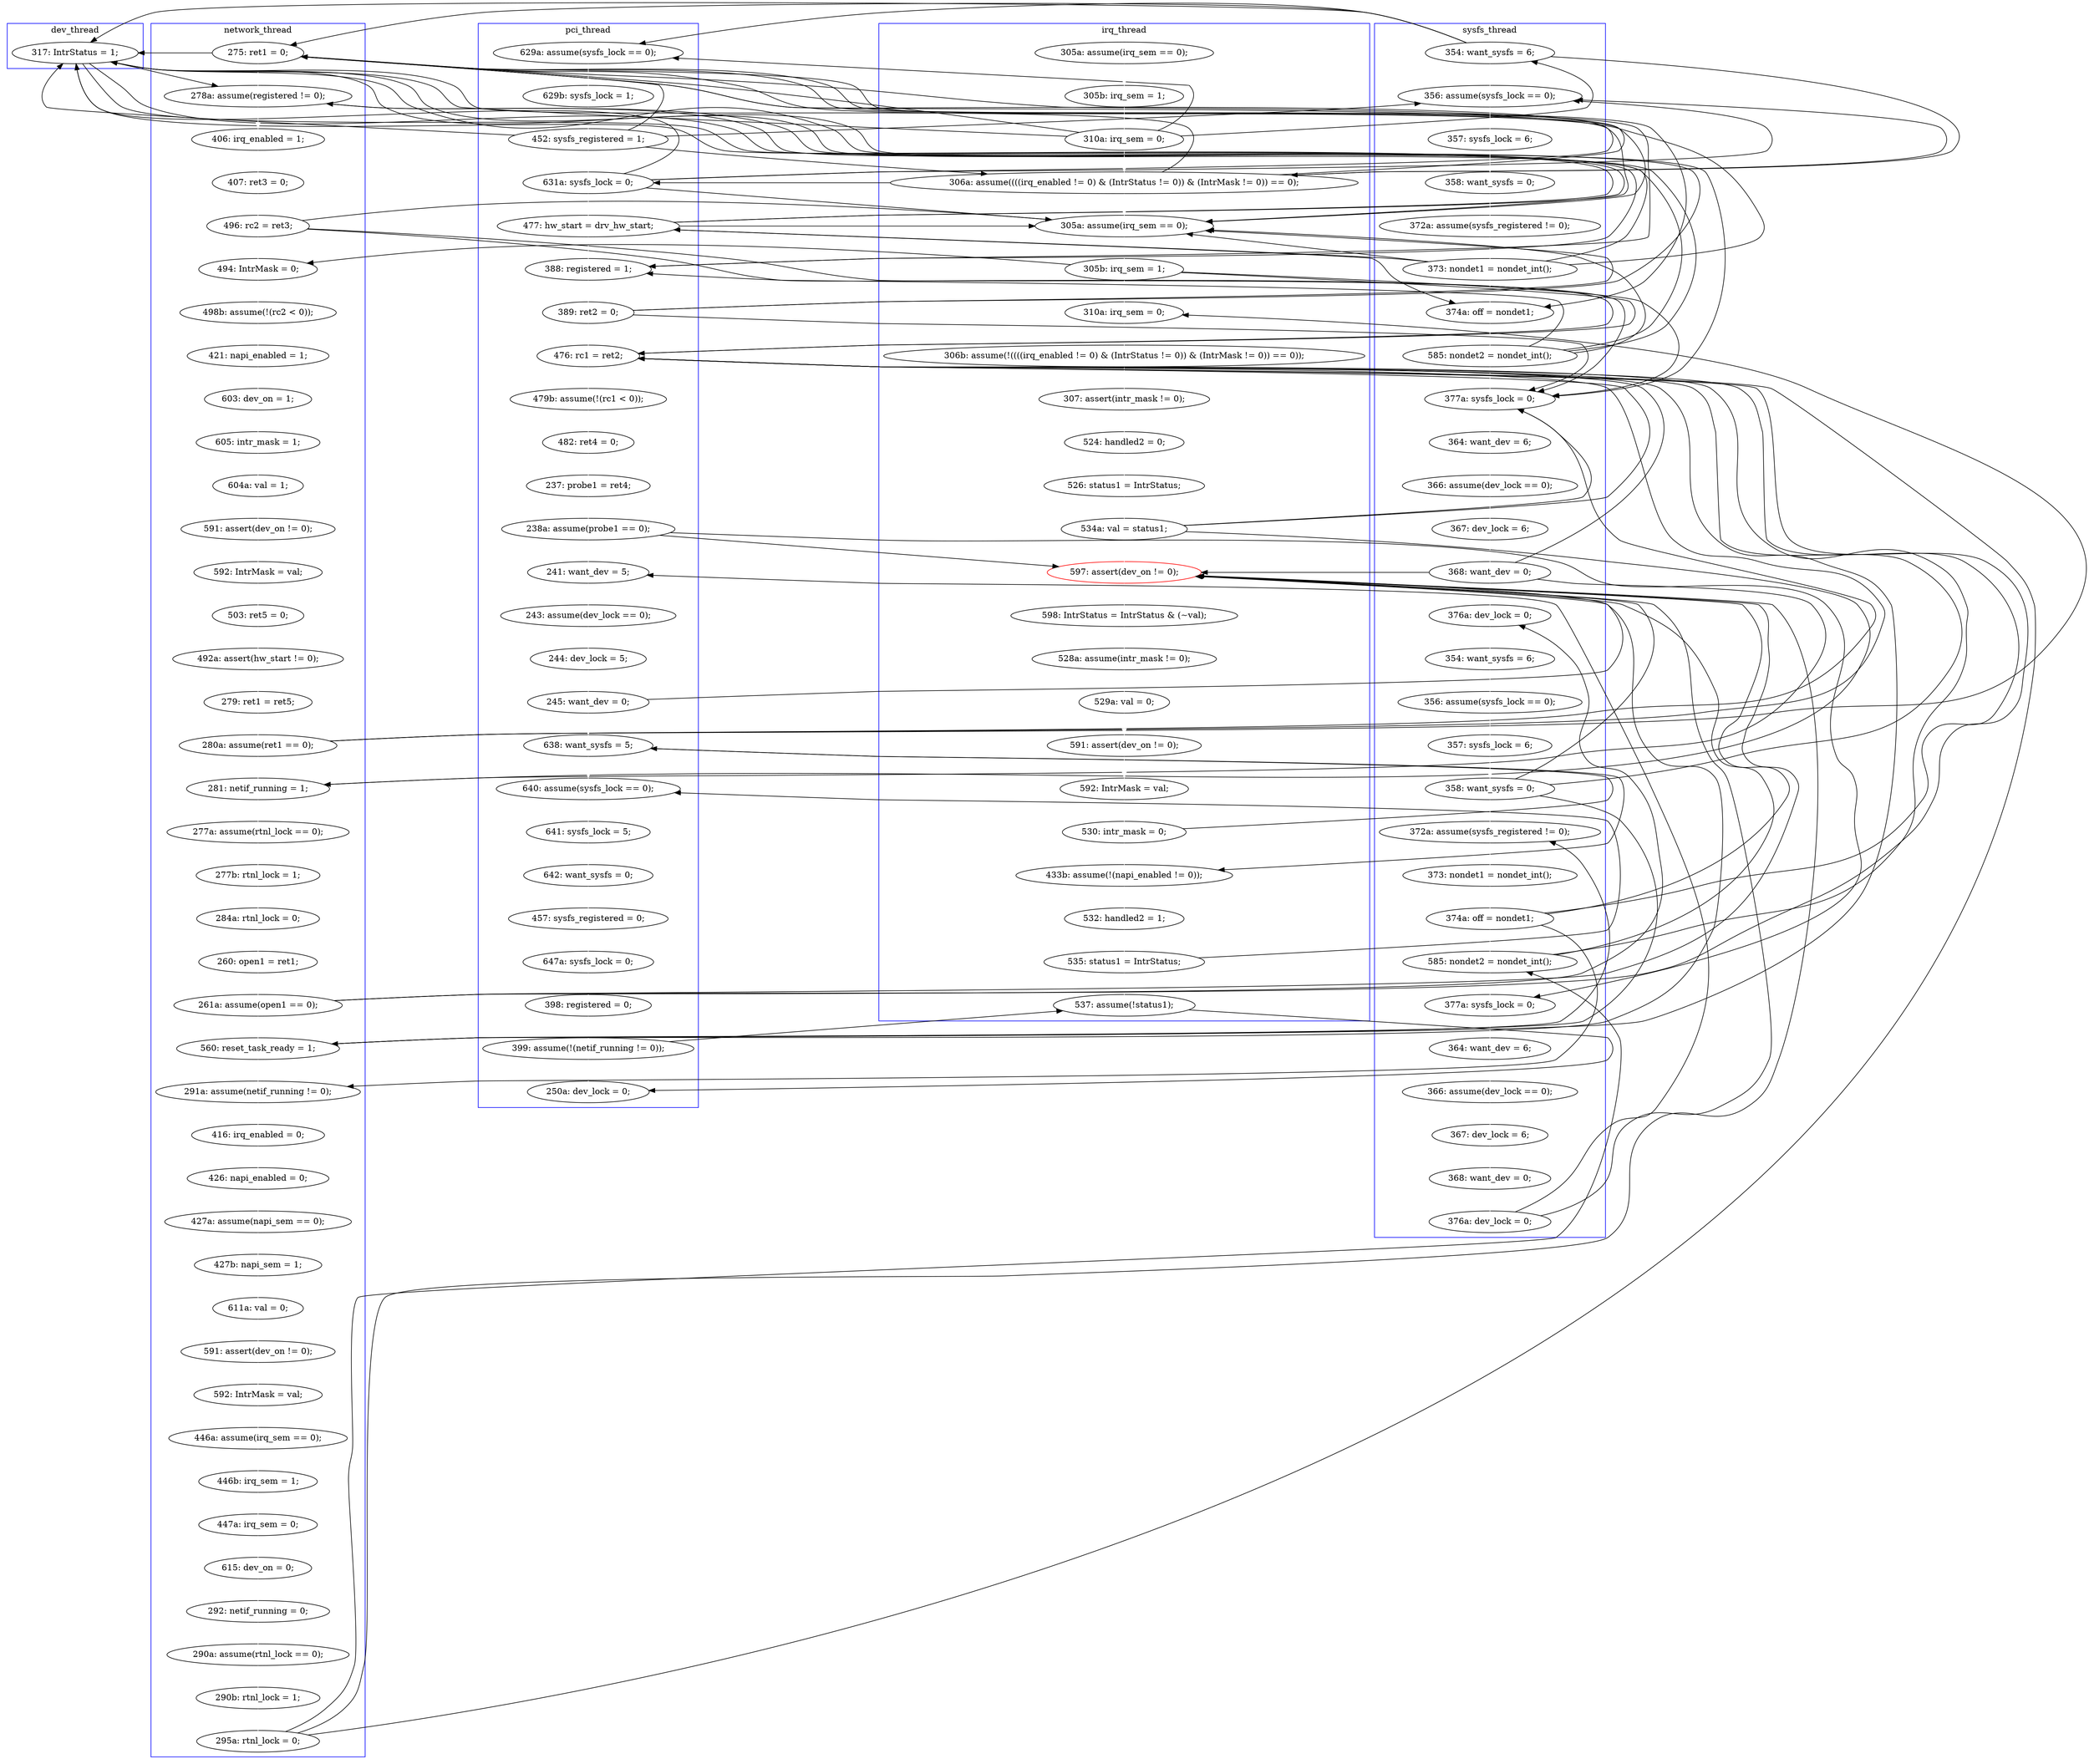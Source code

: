 digraph Counterexample {
	267 -> 268 [color = white, style = solid]
	125 -> 126 [color = black, style = solid, constraint = false]
	44 -> 47 [color = white, style = solid]
	136 -> 138 [color = white, style = solid]
	142 -> 143 [color = white, style = solid]
	232 -> 235 [color = white, style = solid]
	138 -> 144 [color = black, style = solid, constraint = false]
	99 -> 101 [color = black, style = solid, constraint = false]
	189 -> 193 [color = white, style = solid]
	228 -> 229 [color = white, style = solid]
	122 -> 125 [color = white, style = solid]
	239 -> 245 [color = white, style = solid]
	62 -> 101 [color = black, style = solid, constraint = false]
	112 -> 113 [color = white, style = solid]
	53 -> 83 [color = black, style = solid, constraint = false]
	120 -> 121 [color = white, style = solid]
	197 -> 200 [color = white, style = solid]
	252 -> 253 [color = white, style = solid]
	246 -> 250 [color = black, style = solid, constraint = false]
	83 -> 85 [color = black, style = solid, constraint = false]
	146 -> 147 [color = white, style = solid]
	222 -> 223 [color = white, style = solid]
	246 -> 255 [color = white, style = solid]
	125 -> 209 [color = black, style = solid, constraint = false]
	188 -> 189 [color = white, style = solid]
	60 -> 61 [color = white, style = solid]
	77 -> 88 [color = white, style = solid]
	162 -> 231 [color = black, style = solid, constraint = false]
	138 -> 139 [color = black, style = solid, constraint = false]
	220 -> 221 [color = white, style = solid]
	102 -> 103 [color = black, style = solid, constraint = false]
	113 -> 114 [color = white, style = solid]
	218 -> 219 [color = black, style = solid, constraint = false]
	79 -> 82 [color = white, style = solid]
	143 -> 231 [color = black, style = solid, constraint = false]
	160 -> 163 [color = white, style = solid]
	33 -> 43 [color = black, style = solid, constraint = false]
	141 -> 142 [color = white, style = solid]
	231 -> 232 [color = white, style = solid]
	213 -> 215 [color = white, style = solid]
	98 -> 99 [color = white, style = solid]
	61 -> 83 [color = black, style = solid, constraint = false]
	82 -> 139 [color = white, style = solid]
	226 -> 227 [color = black, style = solid, constraint = false]
	229 -> 230 [color = white, style = solid]
	83 -> 101 [color = black, style = solid, constraint = false]
	209 -> 212 [color = white, style = solid]
	230 -> 231 [color = black, style = solid, constraint = false]
	47 -> 77 [color = black, style = solid, constraint = false]
	35 -> 48 [color = black, style = solid, constraint = false]
	48 -> 77 [color = black, style = solid, constraint = false]
	105 -> 108 [color = white, style = solid]
	82 -> 85 [color = black, style = solid, constraint = false]
	48 -> 83 [color = black, style = solid, constraint = false]
	77 -> 101 [color = black, style = solid, constraint = false]
	35 -> 43 [color = black, style = solid, constraint = false]
	29 -> 30 [color = white, style = solid]
	61 -> 101 [color = black, style = solid, constraint = false]
	226 -> 231 [color = black, style = solid, constraint = false]
	61 -> 79 [color = white, style = solid]
	256 -> 257 [color = white, style = solid]
	160 -> 231 [color = black, style = solid, constraint = false]
	208 -> 219 [color = white, style = solid]
	99 -> 209 [color = black, style = solid, constraint = false]
	138 -> 231 [color = white, style = solid]
	230 -> 246 [color = white, style = solid]
	263 -> 267 [color = white, style = solid]
	57 -> 60 [color = white, style = solid]
	129 -> 134 [color = white, style = solid]
	162 -> 163 [color = black, style = solid, constraint = false]
	33 -> 35 [color = black, style = solid, constraint = false]
	253 -> 255 [color = black, style = solid, constraint = false]
	101 -> 102 [color = white, style = solid]
	126 -> 128 [color = white, style = solid]
	35 -> 55 [color = white, style = solid]
	47 -> 55 [color = black, style = solid, constraint = false]
	212 -> 213 [color = white, style = solid]
	48 -> 101 [color = white, style = solid]
	99 -> 139 [color = black, style = solid, constraint = false]
	108 -> 112 [color = white, style = solid]
	171 -> 176 [color = white, style = solid]
	156 -> 158 [color = white, style = solid]
	140 -> 141 [color = white, style = solid]
	77 -> 79 [color = black, style = solid, constraint = false]
	30 -> 33 [color = white, style = solid]
	145 -> 146 [color = white, style = solid]
	245 -> 250 [color = white, style = solid]
	33 -> 83 [color = black, style = solid, constraint = false]
	257 -> 261 [color = white, style = solid]
	86 -> 88 [color = black, style = solid, constraint = false]
	139 -> 140 [color = white, style = solid]
	163 -> 164 [color = white, style = solid]
	82 -> 83 [color = black, style = solid, constraint = false]
	143 -> 153 [color = white, style = solid]
	47 -> 53 [color = white, style = solid]
	62 -> 77 [color = black, style = solid, constraint = false]
	153 -> 156 [color = white, style = solid]
	166 -> 209 [color = black, style = solid, constraint = false]
	160 -> 209 [color = black, style = solid, constraint = false]
	193 -> 194 [color = white, style = solid]
	147 -> 148 [color = white, style = solid]
	48 -> 53 [color = black, style = solid, constraint = false]
	236 -> 238 [color = white, style = solid]
	151 -> 231 [color = black, style = solid, constraint = false]
	219 -> 220 [color = white, style = solid]
	86 -> 209 [color = white, style = solid]
	48 -> 55 [color = black, style = solid, constraint = false]
	61 -> 77 [color = black, style = solid, constraint = false]
	47 -> 83 [color = black, style = solid, constraint = false]
	235 -> 236 [color = white, style = solid]
	166 -> 231 [color = black, style = solid, constraint = false]
	270 -> 276 [color = black, style = solid, constraint = false]
	180 -> 181 [color = white, style = solid]
	143 -> 144 [color = black, style = solid, constraint = false]
	103 -> 105 [color = white, style = solid]
	162 -> 171 [color = white, style = solid]
	128 -> 129 [color = white, style = solid]
	195 -> 197 [color = white, style = solid]
	83 -> 139 [color = black, style = solid, constraint = false]
	82 -> 101 [color = black, style = solid, constraint = false]
	82 -> 88 [color = black, style = solid, constraint = false]
	151 -> 153 [color = black, style = solid, constraint = false]
	83 -> 88 [color = black, style = solid, constraint = false]
	159 -> 160 [color = white, style = solid]
	35 -> 77 [color = black, style = solid, constraint = false]
	200 -> 201 [color = white, style = solid]
	138 -> 209 [color = black, style = solid, constraint = false]
	99 -> 103 [color = white, style = solid]
	56 -> 57 [color = white, style = solid]
	117 -> 120 [color = white, style = solid]
	268 -> 270 [color = black, style = solid, constraint = false]
	238 -> 239 [color = white, style = solid]
	86 -> 101 [color = black, style = solid, constraint = false]
	144 -> 145 [color = white, style = solid]
	85 -> 86 [color = white, style = solid]
	208 -> 231 [color = black, style = solid, constraint = false]
	62 -> 79 [color = black, style = solid, constraint = false]
	181 -> 182 [color = white, style = solid]
	201 -> 202 [color = white, style = solid]
	33 -> 77 [color = black, style = solid, constraint = false]
	102 -> 126 [color = white, style = solid]
	148 -> 151 [color = white, style = solid]
	43 -> 44 [color = white, style = solid]
	203 -> 209 [color = black, style = solid, constraint = false]
	202 -> 203 [color = white, style = solid]
	268 -> 276 [color = white, style = solid]
	218 -> 231 [color = black, style = solid, constraint = false]
	55 -> 56 [color = white, style = solid]
	61 -> 62 [color = black, style = solid, constraint = false]
	35 -> 83 [color = black, style = solid, constraint = false]
	245 -> 246 [color = black, style = solid, constraint = false]
	53 -> 62 [color = white, style = solid]
	215 -> 218 [color = white, style = solid]
	164 -> 166 [color = white, style = solid]
	151 -> 162 [color = white, style = solid]
	194 -> 195 [color = white, style = solid]
	158 -> 159 [color = white, style = solid]
	151 -> 209 [color = black, style = solid, constraint = false]
	88 -> 97 [color = white, style = solid]
	102 -> 209 [color = black, style = solid, constraint = false]
	53 -> 77 [color = black, style = solid, constraint = false]
	125 -> 144 [color = white, style = solid]
	114 -> 116 [color = white, style = solid]
	62 -> 85 [color = white, style = solid]
	160 -> 162 [color = black, style = solid, constraint = false]
	162 -> 209 [color = black, style = solid, constraint = false]
	166 -> 171 [color = black, style = solid, constraint = false]
	97 -> 98 [color = white, style = solid]
	53 -> 55 [color = black, style = solid, constraint = false]
	86 -> 139 [color = black, style = solid, constraint = false]
	134 -> 136 [color = white, style = solid]
	203 -> 231 [color = black, style = solid, constraint = false]
	77 -> 85 [color = black, style = solid, constraint = false]
	203 -> 208 [color = black, style = solid, constraint = false]
	182 -> 186 [color = white, style = solid]
	223 -> 226 [color = white, style = solid]
	53 -> 101 [color = black, style = solid, constraint = false]
	261 -> 263 [color = white, style = solid]
	166 -> 208 [color = white, style = solid]
	186 -> 188 [color = white, style = solid]
	62 -> 83 [color = black, style = solid, constraint = false]
	250 -> 252 [color = white, style = solid]
	121 -> 122 [color = white, style = solid]
	125 -> 139 [color = black, style = solid, constraint = false]
	102 -> 139 [color = black, style = solid, constraint = false]
	221 -> 222 [color = white, style = solid]
	176 -> 180 [color = white, style = solid]
	255 -> 256 [color = white, style = solid]
	253 -> 270 [color = white, style = solid]
	208 -> 209 [color = black, style = solid, constraint = false]
	47 -> 48 [color = black, style = solid, constraint = false]
	227 -> 228 [color = white, style = solid]
	33 -> 48 [color = white, style = solid]
	116 -> 117 [color = white, style = solid]
	143 -> 209 [color = black, style = solid, constraint = false]
	77 -> 83 [color = black, style = solid, constraint = false]
	218 -> 227 [color = white, style = solid]
	subgraph cluster7 {
		label = dev_thread
		color = blue
		83  [label = "317: IntrStatus = 1;"]
	}
	subgraph cluster2 {
		label = network_thread
		color = blue
		116  [label = "591: assert(dev_on != 0);"]
		197  [label = "615: dev_on = 0;"]
		188  [label = "591: assert(dev_on != 0);"]
		125  [label = "280a: assume(ret1 == 0);"]
		99  [label = "496: rc2 = ret3;"]
		182  [label = "427b: napi_sem = 1;"]
		114  [label = "604a: val = 1;"]
		189  [label = "592: IntrMask = val;"]
		151  [label = "261a: assume(open1 == 0);"]
		181  [label = "427a: assume(napi_sem == 0);"]
		122  [label = "279: ret1 = ret5;"]
		108  [label = "421: napi_enabled = 1;"]
		105  [label = "498b: assume(!(rc2 < 0));"]
		202  [label = "290b: rtnl_lock = 1;"]
		88  [label = "278a: assume(registered != 0);"]
		121  [label = "492a: assert(hw_start != 0);"]
		112  [label = "603: dev_on = 1;"]
		194  [label = "446b: irq_sem = 1;"]
		147  [label = "284a: rtnl_lock = 0;"]
		113  [label = "605: intr_mask = 1;"]
		186  [label = "611a: val = 0;"]
		117  [label = "592: IntrMask = val;"]
		180  [label = "426: napi_enabled = 0;"]
		203  [label = "295a: rtnl_lock = 0;"]
		146  [label = "277b: rtnl_lock = 1;"]
		144  [label = "281: netif_running = 1;"]
		103  [label = "494: IntrMask = 0;"]
		148  [label = "260: open1 = ret1;"]
		171  [label = "291a: assume(netif_running != 0);"]
		201  [label = "290a: assume(rtnl_lock == 0);"]
		120  [label = "503: ret5 = 0;"]
		193  [label = "446a: assume(irq_sem == 0);"]
		195  [label = "447a: irq_sem = 0;"]
		176  [label = "416: irq_enabled = 0;"]
		77  [label = "275: ret1 = 0;"]
		98  [label = "407: ret3 = 0;"]
		200  [label = "292: netif_running = 0;"]
		97  [label = "406: irq_enabled = 1;"]
		162  [label = "560: reset_task_ready = 1;"]
		145  [label = "277a: assume(rtnl_lock == 0);"]
	}
	subgraph cluster6 {
		label = sysfs_thread
		color = blue
		163  [label = "372a: assume(sysfs_registered != 0);"]
		82  [label = "585: nondet2 = nondet_int();"]
		153  [label = "376a: dev_lock = 0;"]
		166  [label = "374a: off = nondet1;"]
		142  [label = "367: dev_lock = 6;"]
		139  [label = "377a: sysfs_lock = 0;"]
		79  [label = "374a: off = nondet1;"]
		208  [label = "585: nondet2 = nondet_int();"]
		140  [label = "364: want_dev = 6;"]
		57  [label = "358: want_sysfs = 0;"]
		60  [label = "372a: assume(sysfs_registered != 0);"]
		143  [label = "368: want_dev = 0;"]
		141  [label = "366: assume(dev_lock == 0);"]
		56  [label = "357: sysfs_lock = 6;"]
		158  [label = "356: assume(sysfs_lock == 0);"]
		219  [label = "377a: sysfs_lock = 0;"]
		35  [label = "354: want_sysfs = 6;"]
		61  [label = "373: nondet1 = nondet_int();"]
		222  [label = "367: dev_lock = 6;"]
		164  [label = "373: nondet1 = nondet_int();"]
		55  [label = "356: assume(sysfs_lock == 0);"]
		223  [label = "368: want_dev = 0;"]
		221  [label = "366: assume(dev_lock == 0);"]
		220  [label = "364: want_dev = 6;"]
		226  [label = "376a: dev_lock = 0;"]
		159  [label = "357: sysfs_lock = 6;"]
		156  [label = "354: want_sysfs = 6;"]
		160  [label = "358: want_sysfs = 0;"]
	}
	subgraph cluster3 {
		label = irq_thread
		color = blue
		33  [label = "310a: irq_sem = 0;"]
		270  [label = "537: assume(!status1);"]
		48  [label = "306a: assume((((irq_enabled != 0) & (IntrStatus != 0)) & (IntrMask != 0)) == 0);"]
		30  [label = "305b: irq_sem = 1;"]
		136  [label = "526: status1 = IntrStatus;"]
		101  [label = "305a: assume(irq_sem == 0);"]
		102  [label = "305b: irq_sem = 1;"]
		138  [label = "534a: val = status1;"]
		252  [label = "532: handled2 = 1;"]
		232  [label = "598: IntrStatus = IntrStatus & (~val);"]
		29  [label = "305a: assume(irq_sem == 0);"]
		239  [label = "592: IntrMask = val;"]
		236  [label = "529a: val = 0;"]
		253  [label = "535: status1 = IntrStatus;"]
		128  [label = "306b: assume(!((((irq_enabled != 0) & (IntrStatus != 0)) & (IntrMask != 0)) == 0));"]
		134  [label = "524: handled2 = 0;"]
		245  [label = "530: intr_mask = 0;"]
		231  [label = "597: assert(dev_on != 0);", color = red]
		129  [label = "307: assert(intr_mask != 0);"]
		235  [label = "528a: assume(intr_mask != 0);"]
		126  [label = "310a: irq_sem = 0;"]
		238  [label = "591: assert(dev_on != 0);"]
		250  [label = "433b: assume(!(napi_enabled != 0));"]
	}
	subgraph cluster1 {
		label = pci_thread
		color = blue
		86  [label = "389: ret2 = 0;"]
		228  [label = "243: assume(dev_lock == 0);"]
		44  [label = "629b: sysfs_lock = 1;"]
		53  [label = "631a: sysfs_lock = 0;"]
		85  [label = "388: registered = 1;"]
		257  [label = "642: want_sysfs = 0;"]
		213  [label = "482: ret4 = 0;"]
		47  [label = "452: sysfs_registered = 1;"]
		246  [label = "638: want_sysfs = 5;"]
		43  [label = "629a: assume(sysfs_lock == 0);"]
		229  [label = "244: dev_lock = 5;"]
		261  [label = "457: sysfs_registered = 0;"]
		62  [label = "477: hw_start = drv_hw_start;"]
		276  [label = "250a: dev_lock = 0;"]
		256  [label = "641: sysfs_lock = 5;"]
		267  [label = "398: registered = 0;"]
		209  [label = "476: rc1 = ret2;"]
		227  [label = "241: want_dev = 5;"]
		268  [label = "399: assume(!(netif_running != 0));"]
		218  [label = "238a: assume(probe1 == 0);"]
		212  [label = "479b: assume(!(rc1 < 0));"]
		230  [label = "245: want_dev = 0;"]
		263  [label = "647a: sysfs_lock = 0;"]
		215  [label = "237: probe1 = ret4;"]
		255  [label = "640: assume(sysfs_lock == 0);"]
	}
}